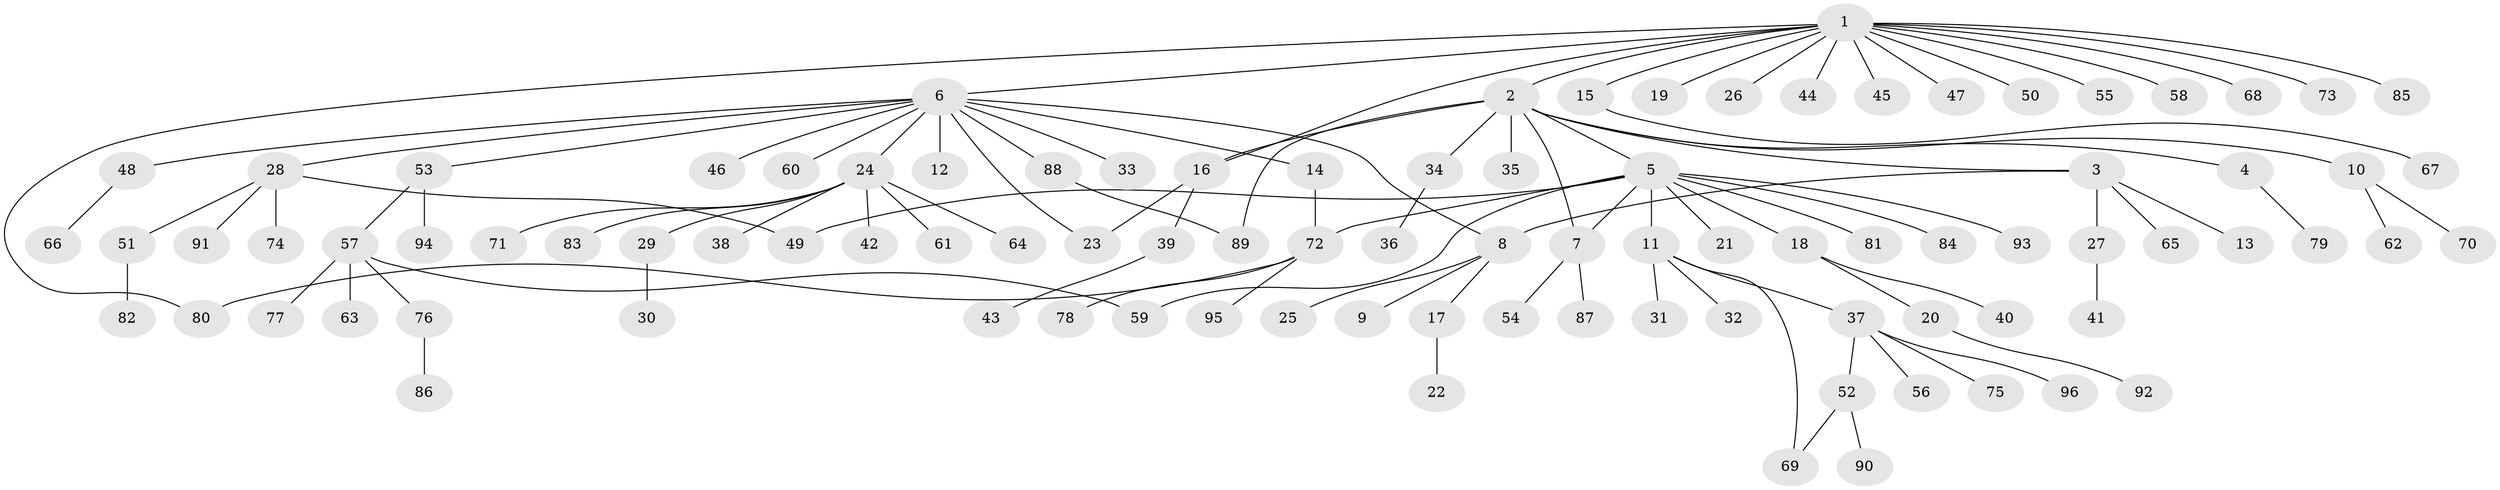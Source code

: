 // coarse degree distribution, {15: 0.017241379310344827, 9: 0.017241379310344827, 4: 0.06896551724137931, 1: 0.603448275862069, 7: 0.034482758620689655, 12: 0.017241379310344827, 3: 0.08620689655172414, 2: 0.15517241379310345}
// Generated by graph-tools (version 1.1) at 2025/50/03/04/25 22:50:23]
// undirected, 96 vertices, 105 edges
graph export_dot {
  node [color=gray90,style=filled];
  1;
  2;
  3;
  4;
  5;
  6;
  7;
  8;
  9;
  10;
  11;
  12;
  13;
  14;
  15;
  16;
  17;
  18;
  19;
  20;
  21;
  22;
  23;
  24;
  25;
  26;
  27;
  28;
  29;
  30;
  31;
  32;
  33;
  34;
  35;
  36;
  37;
  38;
  39;
  40;
  41;
  42;
  43;
  44;
  45;
  46;
  47;
  48;
  49;
  50;
  51;
  52;
  53;
  54;
  55;
  56;
  57;
  58;
  59;
  60;
  61;
  62;
  63;
  64;
  65;
  66;
  67;
  68;
  69;
  70;
  71;
  72;
  73;
  74;
  75;
  76;
  77;
  78;
  79;
  80;
  81;
  82;
  83;
  84;
  85;
  86;
  87;
  88;
  89;
  90;
  91;
  92;
  93;
  94;
  95;
  96;
  1 -- 2;
  1 -- 6;
  1 -- 15;
  1 -- 16;
  1 -- 19;
  1 -- 26;
  1 -- 44;
  1 -- 45;
  1 -- 47;
  1 -- 50;
  1 -- 55;
  1 -- 58;
  1 -- 68;
  1 -- 73;
  1 -- 80;
  1 -- 85;
  2 -- 3;
  2 -- 4;
  2 -- 5;
  2 -- 7;
  2 -- 10;
  2 -- 16;
  2 -- 34;
  2 -- 35;
  2 -- 89;
  3 -- 8;
  3 -- 13;
  3 -- 27;
  3 -- 65;
  4 -- 79;
  5 -- 7;
  5 -- 11;
  5 -- 18;
  5 -- 21;
  5 -- 49;
  5 -- 59;
  5 -- 72;
  5 -- 81;
  5 -- 84;
  5 -- 93;
  6 -- 8;
  6 -- 12;
  6 -- 14;
  6 -- 23;
  6 -- 24;
  6 -- 28;
  6 -- 33;
  6 -- 46;
  6 -- 48;
  6 -- 53;
  6 -- 60;
  6 -- 88;
  7 -- 54;
  7 -- 87;
  8 -- 9;
  8 -- 17;
  8 -- 25;
  10 -- 62;
  10 -- 70;
  11 -- 31;
  11 -- 32;
  11 -- 37;
  11 -- 69;
  14 -- 72;
  15 -- 67;
  16 -- 23;
  16 -- 39;
  17 -- 22;
  18 -- 20;
  18 -- 40;
  20 -- 92;
  24 -- 29;
  24 -- 38;
  24 -- 42;
  24 -- 61;
  24 -- 64;
  24 -- 71;
  24 -- 83;
  27 -- 41;
  28 -- 49;
  28 -- 51;
  28 -- 74;
  28 -- 91;
  29 -- 30;
  34 -- 36;
  37 -- 52;
  37 -- 56;
  37 -- 75;
  37 -- 96;
  39 -- 43;
  48 -- 66;
  51 -- 82;
  52 -- 69;
  52 -- 90;
  53 -- 57;
  53 -- 94;
  57 -- 59;
  57 -- 63;
  57 -- 76;
  57 -- 77;
  72 -- 78;
  72 -- 80;
  72 -- 95;
  76 -- 86;
  88 -- 89;
}

